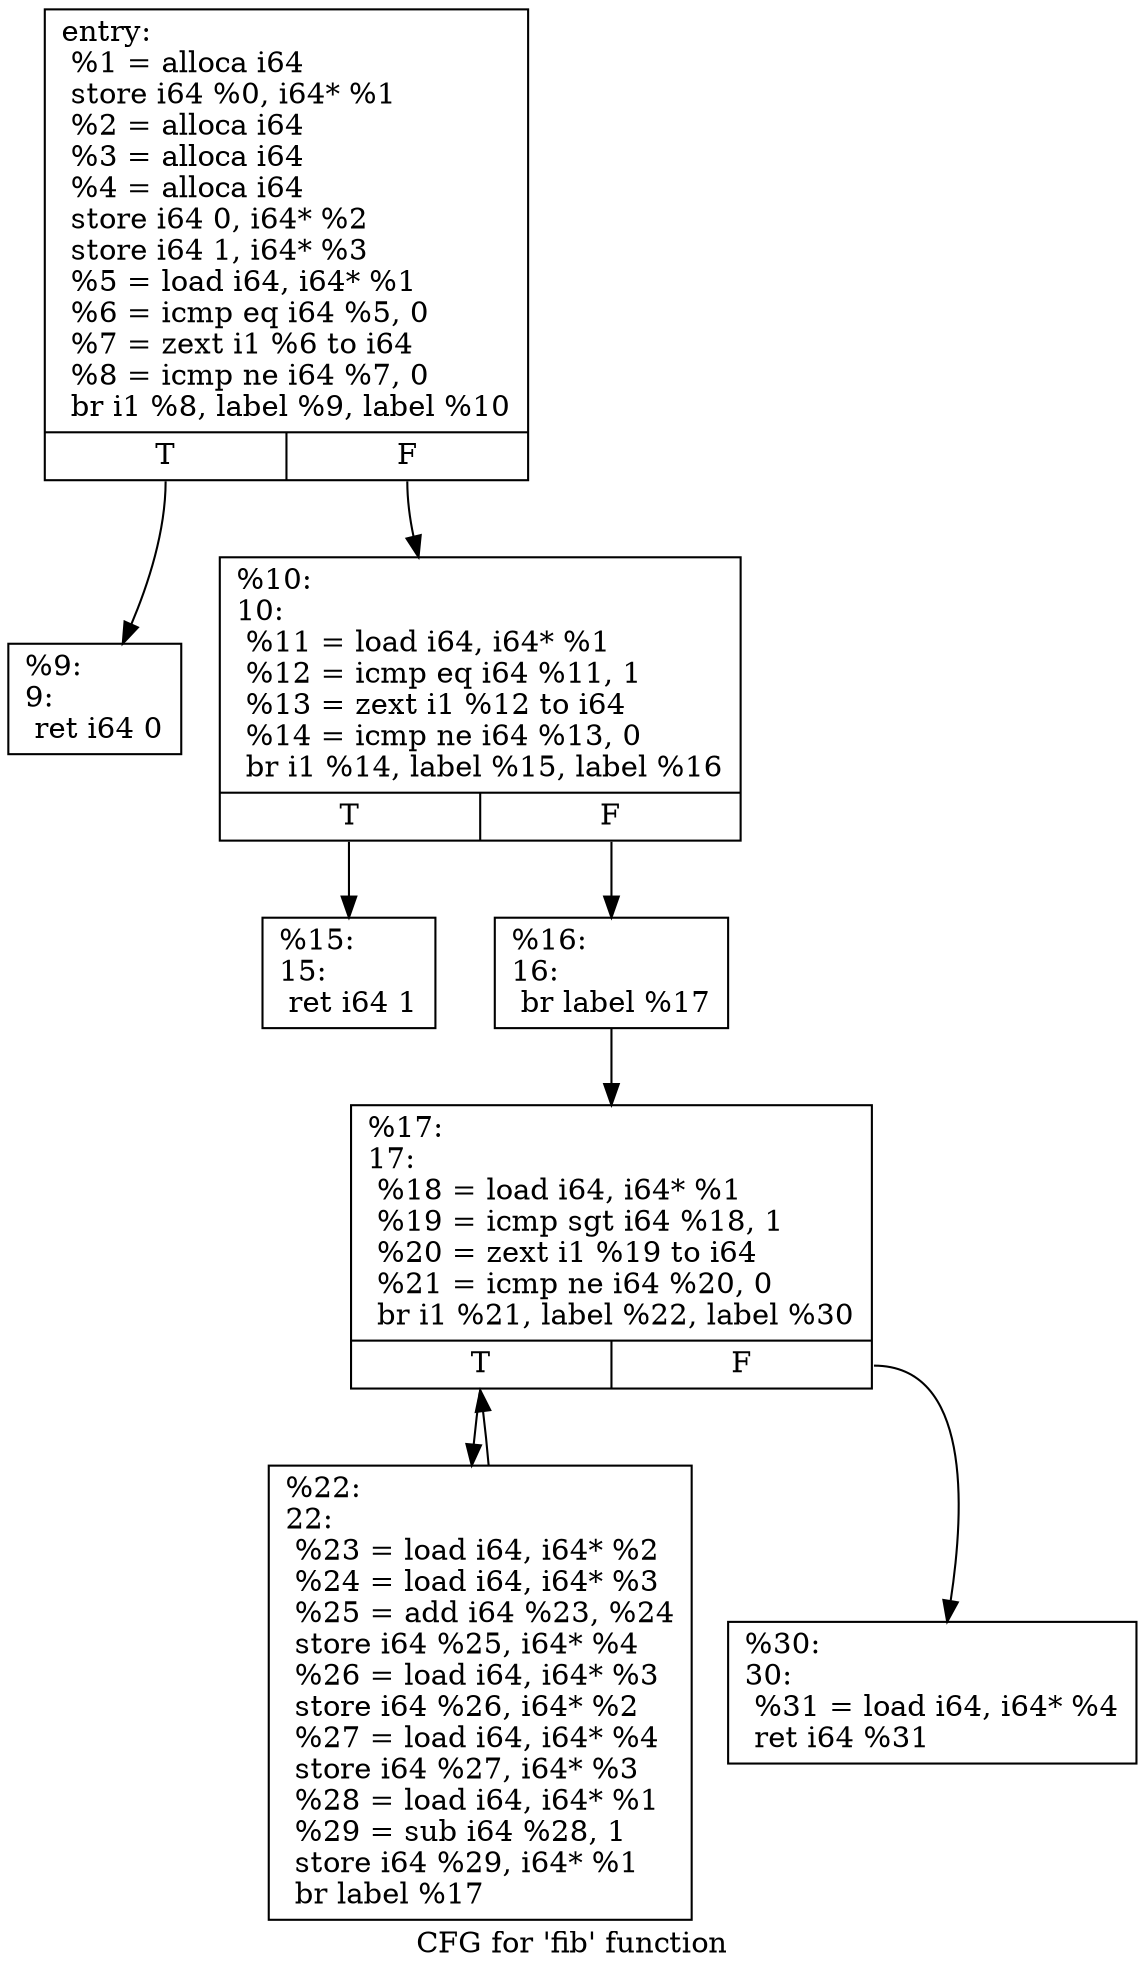 digraph "CFG for 'fib' function" {
	label="CFG for 'fib' function";

	Node0x1232fe0 [shape=record,label="{entry:\l  %1 = alloca i64\l  store i64 %0, i64* %1\l  %2 = alloca i64\l  %3 = alloca i64\l  %4 = alloca i64\l  store i64 0, i64* %2\l  store i64 1, i64* %3\l  %5 = load i64, i64* %1\l  %6 = icmp eq i64 %5, 0\l  %7 = zext i1 %6 to i64\l  %8 = icmp ne i64 %7, 0\l  br i1 %8, label %9, label %10\l|{<s0>T|<s1>F}}"];
	Node0x1232fe0:s0 -> Node0x12333b0;
	Node0x1232fe0:s1 -> Node0x1233770;
	Node0x12333b0 [shape=record,label="{%9:\l9:                                                \l  ret i64 0\l}"];
	Node0x1233770 [shape=record,label="{%10:\l10:                                               \l  %11 = load i64, i64* %1\l  %12 = icmp eq i64 %11, 1\l  %13 = zext i1 %12 to i64\l  %14 = icmp ne i64 %13, 0\l  br i1 %14, label %15, label %16\l|{<s0>T|<s1>F}}"];
	Node0x1233770:s0 -> Node0x1233a90;
	Node0x1233770:s1 -> Node0x1233ae0;
	Node0x1233a90 [shape=record,label="{%15:\l15:                                               \l  ret i64 1\l}"];
	Node0x1233ae0 [shape=record,label="{%16:\l16:                                               \l  br label %17\l}"];
	Node0x1233ae0 -> Node0x1233c20;
	Node0x1233c20 [shape=record,label="{%17:\l17:                                               \l  %18 = load i64, i64* %1\l  %19 = icmp sgt i64 %18, 1\l  %20 = zext i1 %19 to i64\l  %21 = icmp ne i64 %20, 0\l  br i1 %21, label %22, label %30\l|{<s0>T|<s1>F}}"];
	Node0x1233c20:s0 -> Node0x1233e70;
	Node0x1233c20:s1 -> Node0x1233ec0;
	Node0x1233e70 [shape=record,label="{%22:\l22:                                               \l  %23 = load i64, i64* %2\l  %24 = load i64, i64* %3\l  %25 = add i64 %23, %24\l  store i64 %25, i64* %4\l  %26 = load i64, i64* %3\l  store i64 %26, i64* %2\l  %27 = load i64, i64* %4\l  store i64 %27, i64* %3\l  %28 = load i64, i64* %1\l  %29 = sub i64 %28, 1\l  store i64 %29, i64* %1\l  br label %17\l}"];
	Node0x1233e70 -> Node0x1233c20;
	Node0x1233ec0 [shape=record,label="{%30:\l30:                                               \l  %31 = load i64, i64* %4\l  ret i64 %31\l}"];
}
